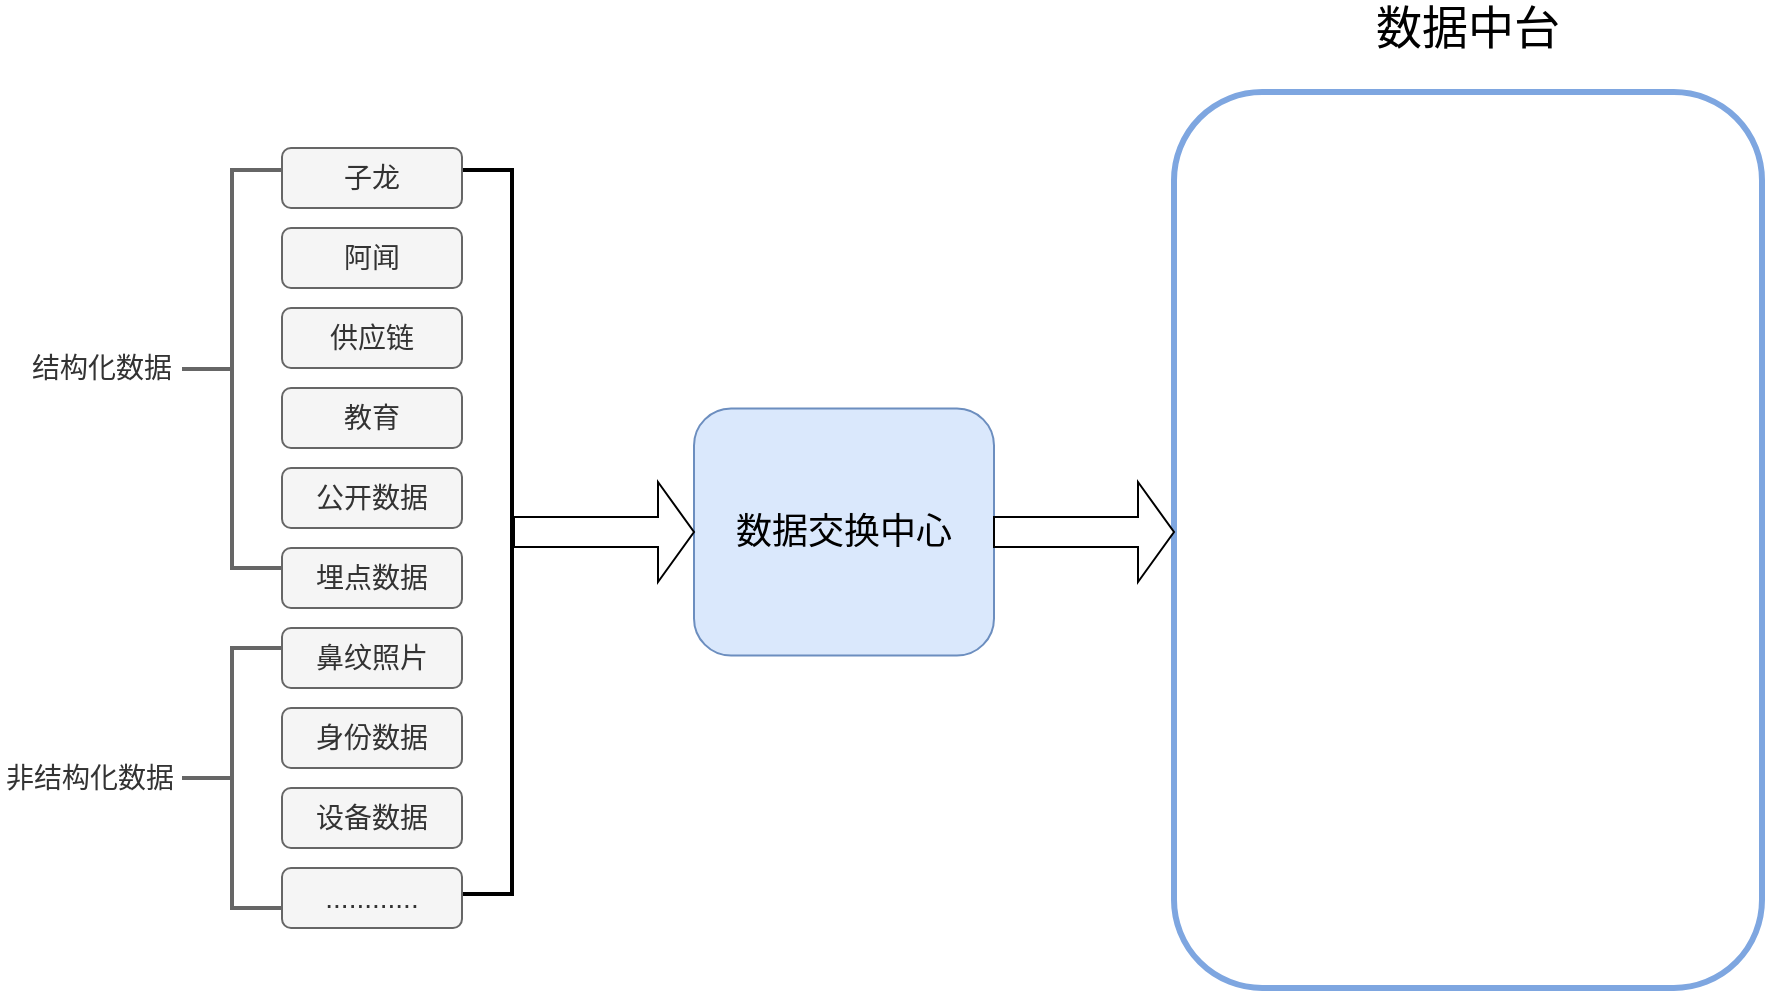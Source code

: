 <mxfile version="13.6.6" type="github">
  <diagram id="zyRCt8e2ON5MfHPmFgTw" name="第 1 页">
    <mxGraphModel dx="1378" dy="803" grid="1" gridSize="10" guides="1" tooltips="1" connect="1" arrows="1" fold="1" page="1" pageScale="1" pageWidth="1169" pageHeight="1654" math="0" shadow="0">
      <root>
        <mxCell id="0" />
        <mxCell id="1" parent="0" />
        <mxCell id="Rp6cTYKgY0yFOnmW5CrR-20" value="" style="strokeWidth=2;html=1;shape=mxgraph.flowchart.annotation_2;align=left;labelPosition=right;pointerEvents=1;rotation=-180;" vertex="1" parent="1">
          <mxGeometry x="260" y="171" width="50" height="362" as="geometry" />
        </mxCell>
        <mxCell id="Rp6cTYKgY0yFOnmW5CrR-1" value="&lt;font style=&quot;font-size: 14px&quot;&gt;子龙&lt;/font&gt;" style="rounded=1;whiteSpace=wrap;html=1;fillColor=#f5f5f5;strokeColor=#666666;fontColor=#333333;" vertex="1" parent="1">
          <mxGeometry x="170" y="160" width="90" height="30" as="geometry" />
        </mxCell>
        <mxCell id="Rp6cTYKgY0yFOnmW5CrR-2" value="&lt;font style=&quot;font-size: 14px&quot;&gt;阿闻&lt;/font&gt;" style="rounded=1;whiteSpace=wrap;html=1;fillColor=#f5f5f5;strokeColor=#666666;fontColor=#333333;" vertex="1" parent="1">
          <mxGeometry x="170" y="200" width="90" height="30" as="geometry" />
        </mxCell>
        <mxCell id="Rp6cTYKgY0yFOnmW5CrR-3" value="&lt;font style=&quot;font-size: 14px&quot;&gt;供应链&lt;/font&gt;" style="rounded=1;whiteSpace=wrap;html=1;fillColor=#f5f5f5;strokeColor=#666666;fontColor=#333333;" vertex="1" parent="1">
          <mxGeometry x="170" y="240" width="90" height="30" as="geometry" />
        </mxCell>
        <mxCell id="Rp6cTYKgY0yFOnmW5CrR-4" value="&lt;font style=&quot;font-size: 14px&quot;&gt;教育&lt;/font&gt;" style="rounded=1;whiteSpace=wrap;html=1;fillColor=#f5f5f5;strokeColor=#666666;fontColor=#333333;" vertex="1" parent="1">
          <mxGeometry x="170" y="280" width="90" height="30" as="geometry" />
        </mxCell>
        <mxCell id="Rp6cTYKgY0yFOnmW5CrR-5" value="&lt;font style=&quot;font-size: 14px&quot;&gt;鼻纹照片&lt;/font&gt;" style="rounded=1;whiteSpace=wrap;html=1;fillColor=#f5f5f5;strokeColor=#666666;fontColor=#333333;" vertex="1" parent="1">
          <mxGeometry x="170" y="400" width="90" height="30" as="geometry" />
        </mxCell>
        <mxCell id="Rp6cTYKgY0yFOnmW5CrR-6" value="&lt;font style=&quot;font-size: 14px&quot;&gt;身份数据&lt;/font&gt;" style="rounded=1;whiteSpace=wrap;html=1;fillColor=#f5f5f5;strokeColor=#666666;fontColor=#333333;" vertex="1" parent="1">
          <mxGeometry x="170" y="440" width="90" height="30" as="geometry" />
        </mxCell>
        <mxCell id="Rp6cTYKgY0yFOnmW5CrR-7" value="&lt;font style=&quot;font-size: 14px&quot;&gt;公开数据&lt;/font&gt;" style="rounded=1;whiteSpace=wrap;html=1;fillColor=#f5f5f5;strokeColor=#666666;fontColor=#333333;" vertex="1" parent="1">
          <mxGeometry x="170" y="320" width="90" height="30" as="geometry" />
        </mxCell>
        <mxCell id="Rp6cTYKgY0yFOnmW5CrR-8" value="&lt;span style=&quot;font-size: 14px&quot;&gt;埋点数据&lt;/span&gt;" style="rounded=1;whiteSpace=wrap;html=1;fillColor=#f5f5f5;strokeColor=#666666;fontColor=#333333;" vertex="1" parent="1">
          <mxGeometry x="170" y="360" width="90" height="30" as="geometry" />
        </mxCell>
        <mxCell id="Rp6cTYKgY0yFOnmW5CrR-9" value="&lt;span style=&quot;font-size: 14px&quot;&gt;设备数据&lt;/span&gt;" style="rounded=1;whiteSpace=wrap;html=1;fillColor=#f5f5f5;strokeColor=#666666;fontColor=#333333;" vertex="1" parent="1">
          <mxGeometry x="170" y="480" width="90" height="30" as="geometry" />
        </mxCell>
        <mxCell id="Rp6cTYKgY0yFOnmW5CrR-10" value="" style="strokeWidth=2;html=1;shape=mxgraph.flowchart.annotation_2;align=left;labelPosition=right;pointerEvents=1;fillColor=#f5f5f5;strokeColor=#666666;fontColor=#333333;" vertex="1" parent="1">
          <mxGeometry x="120" y="171" width="50" height="199" as="geometry" />
        </mxCell>
        <mxCell id="Rp6cTYKgY0yFOnmW5CrR-12" value="" style="strokeWidth=2;html=1;shape=mxgraph.flowchart.annotation_2;align=left;labelPosition=right;pointerEvents=1;fillColor=#f5f5f5;strokeColor=#666666;fontColor=#333333;" vertex="1" parent="1">
          <mxGeometry x="120" y="410" width="50" height="130" as="geometry" />
        </mxCell>
        <mxCell id="Rp6cTYKgY0yFOnmW5CrR-15" value="&lt;font style=&quot;font-size: 18px&quot;&gt;数据交换中心&lt;/font&gt;" style="rounded=1;whiteSpace=wrap;html=1;fillColor=#dae8fc;strokeColor=#6c8ebf;" vertex="1" parent="1">
          <mxGeometry x="376" y="290.25" width="150" height="123.5" as="geometry" />
        </mxCell>
        <mxCell id="Rp6cTYKgY0yFOnmW5CrR-16" value="&lt;span style=&quot;color: rgb(51 , 51 , 51) ; font-size: 14px&quot;&gt;结构化数据&lt;/span&gt;" style="text;html=1;strokeColor=none;fillColor=none;align=center;verticalAlign=middle;whiteSpace=wrap;rounded=0;" vertex="1" parent="1">
          <mxGeometry x="40" y="260" width="80" height="20" as="geometry" />
        </mxCell>
        <mxCell id="Rp6cTYKgY0yFOnmW5CrR-17" value="&lt;span style=&quot;color: rgb(51 , 51 , 51) ; font-size: 14px&quot;&gt;非结构化数据&lt;/span&gt;" style="text;html=1;strokeColor=none;fillColor=none;align=center;verticalAlign=middle;whiteSpace=wrap;rounded=0;" vertex="1" parent="1">
          <mxGeometry x="29" y="465" width="90" height="20" as="geometry" />
        </mxCell>
        <mxCell id="Rp6cTYKgY0yFOnmW5CrR-19" value="" style="shape=singleArrow;whiteSpace=wrap;html=1;" vertex="1" parent="1">
          <mxGeometry x="286" y="327" width="90" height="50" as="geometry" />
        </mxCell>
        <mxCell id="Rp6cTYKgY0yFOnmW5CrR-21" value="" style="rounded=1;whiteSpace=wrap;html=1;strokeWidth=3;strokeColor=#7EA6E0;" vertex="1" parent="1">
          <mxGeometry x="616" y="132" width="294" height="448" as="geometry" />
        </mxCell>
        <mxCell id="Rp6cTYKgY0yFOnmW5CrR-23" value="" style="shape=singleArrow;whiteSpace=wrap;html=1;" vertex="1" parent="1">
          <mxGeometry x="526" y="327" width="90" height="50" as="geometry" />
        </mxCell>
        <mxCell id="Rp6cTYKgY0yFOnmW5CrR-24" value="&lt;font style=&quot;font-size: 23px&quot;&gt;数据中台&lt;/font&gt;" style="text;html=1;strokeColor=none;fillColor=none;align=center;verticalAlign=middle;whiteSpace=wrap;rounded=0;" vertex="1" parent="1">
          <mxGeometry x="708" y="90" width="110" height="20" as="geometry" />
        </mxCell>
        <mxCell id="Rp6cTYKgY0yFOnmW5CrR-25" value="&lt;span style=&quot;font-size: 14px&quot;&gt;............&lt;/span&gt;" style="rounded=1;whiteSpace=wrap;html=1;fillColor=#f5f5f5;strokeColor=#666666;fontColor=#333333;" vertex="1" parent="1">
          <mxGeometry x="170" y="520" width="90" height="30" as="geometry" />
        </mxCell>
      </root>
    </mxGraphModel>
  </diagram>
</mxfile>
